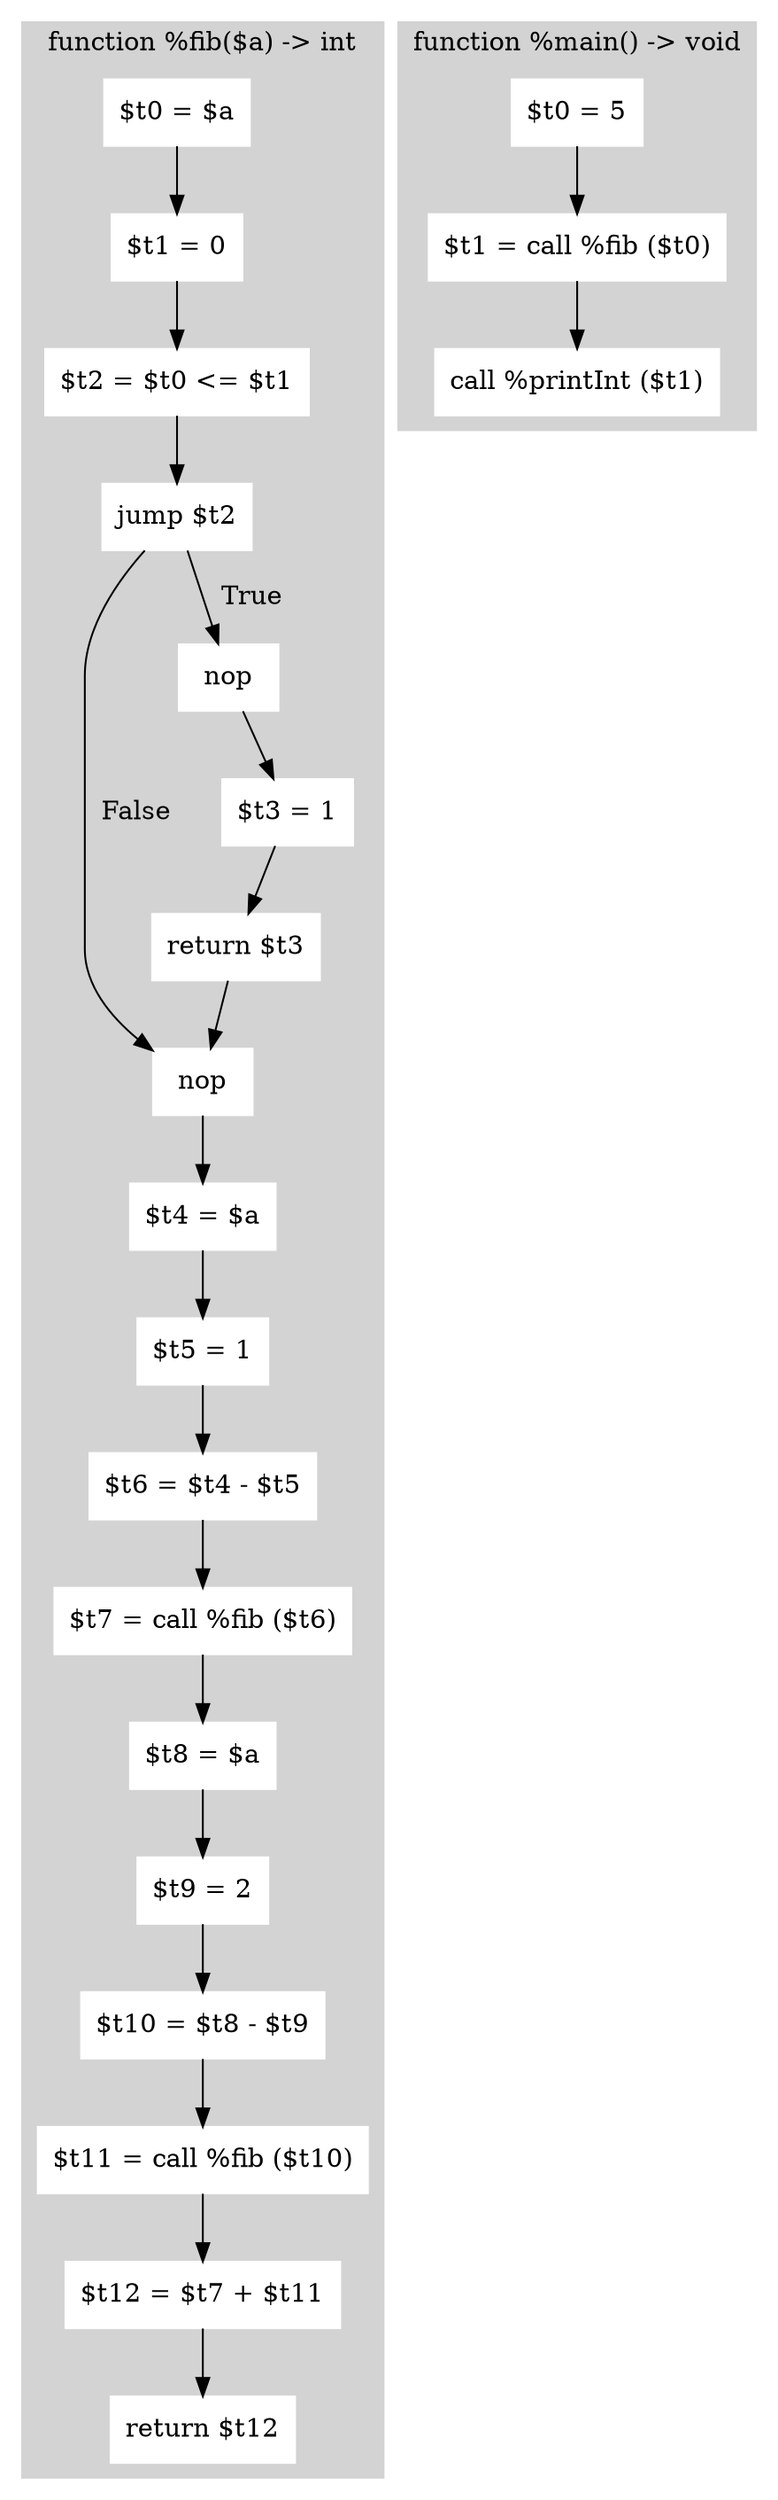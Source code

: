 digraph Program {
  node [shape=rectangle]; 

  subgraph cluster_fib {
    style=filled;color=lightgrey;node [style=filled, color=white];
    label="function %fib($a) -> int";
    fib_n0 [label="$t0 = $a"];
    fib_n0 -> fib_n1;
    fib_n1 [label="$t1 = 0"];
    fib_n1 -> fib_n2;
    fib_n2 [label="$t2 = $t0 <= $t1"];
    fib_n2 -> fib_n3;
    fib_n3 [label="jump $t2"];
    fib_n3 -> fib_n4 [label="  False  "];
    fib_n3 -> fib_n5 [label="  True  "];
    fib_n5 [label="nop"];
    fib_n5 -> fib_n6;
    fib_n6 [label="$t3 = 1"];
    fib_n6 -> fib_n7;
    fib_n7 [label="return $t3"];
    fib_n7 -> fib_n4;
    fib_n4 [label="nop"];
    fib_n4 -> fib_n8;
    fib_n8 [label="$t4 = $a"];
    fib_n8 -> fib_n9;
    fib_n9 [label="$t5 = 1"];
    fib_n9 -> fib_n10;
    fib_n10 [label="$t6 = $t4 - $t5"];
    fib_n10 -> fib_n11;
    fib_n11 [label="$t7 = call %fib ($t6)"];
    fib_n11 -> fib_n12;
    fib_n12 [label="$t8 = $a"];
    fib_n12 -> fib_n13;
    fib_n13 [label="$t9 = 2"];
    fib_n13 -> fib_n14;
    fib_n14 [label="$t10 = $t8 - $t9"];
    fib_n14 -> fib_n15;
    fib_n15 [label="$t11 = call %fib ($t10)"];
    fib_n15 -> fib_n16;
    fib_n16 [label="$t12 = $t7 + $t11"];
    fib_n16 -> fib_n17;
    fib_n17 [label="return $t12"];
  }


  subgraph cluster_main {
    style=filled;color=lightgrey;node [style=filled, color=white];
    label="function %main() -> void";
    main_n0 [label="$t0 = 5"];
    main_n0 -> main_n1;
    main_n1 [label="$t1 = call %fib ($t0)"];
    main_n1 -> main_n2;
    main_n2 [label="call %printInt ($t1)"];
  }

}